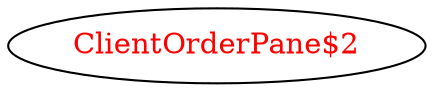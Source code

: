 digraph dependencyGraph {
 concentrate=true;
 ranksep="2.0";
 rankdir="LR"; 
 splines="ortho";
"ClientOrderPane$2" [fontcolor="red"];
}